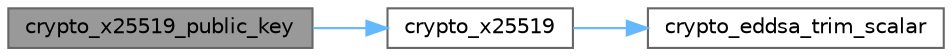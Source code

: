 digraph "crypto_x25519_public_key"
{
 // LATEX_PDF_SIZE
  bgcolor="transparent";
  edge [fontname=Helvetica,fontsize=10,labelfontname=Helvetica,labelfontsize=10];
  node [fontname=Helvetica,fontsize=10,shape=box,height=0.2,width=0.4];
  rankdir="LR";
  Node1 [id="Node000001",label="crypto_x25519_public_key",height=0.2,width=0.4,color="gray40", fillcolor="grey60", style="filled", fontcolor="black",tooltip=" "];
  Node1 -> Node2 [id="edge1_Node000001_Node000002",color="steelblue1",style="solid",tooltip=" "];
  Node2 [id="Node000002",label="crypto_x25519",height=0.2,width=0.4,color="grey40", fillcolor="white", style="filled",URL="$monocypher_8c.html#a297c5caead6b2a62437c81bef875faa6",tooltip=" "];
  Node2 -> Node3 [id="edge2_Node000002_Node000003",color="steelblue1",style="solid",tooltip=" "];
  Node3 [id="Node000003",label="crypto_eddsa_trim_scalar",height=0.2,width=0.4,color="grey40", fillcolor="white", style="filled",URL="$monocypher_8c.html#ab5b4a924922762e4c39b93b1dc1a0d50",tooltip=" "];
}
